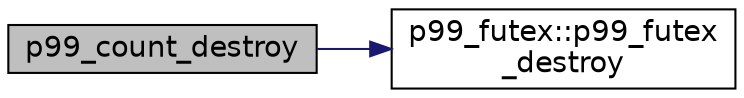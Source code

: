 digraph "p99_count_destroy"
{
 // LATEX_PDF_SIZE
  edge [fontname="Helvetica",fontsize="14",labelfontname="Helvetica",labelfontsize="14"];
  node [fontname="Helvetica",fontsize="14",shape=record];
  rankdir="LR";
  Node1 [label="p99_count_destroy",height=0.2,width=0.4,color="black", fillcolor="grey75", style="filled", fontcolor="black",tooltip=" "];
  Node1 -> Node2 [color="midnightblue",fontsize="14",style="solid",fontname="Helvetica"];
  Node2 [label="p99_futex::p99_futex\l_destroy",height=0.2,width=0.4,color="black", fillcolor="white", style="filled",URL="$group__futex_gac30811f76a7f0734e34e2d86a41965d2.html#gac30811f76a7f0734e34e2d86a41965d2",tooltip="Destroy an p99_futex object."];
}
